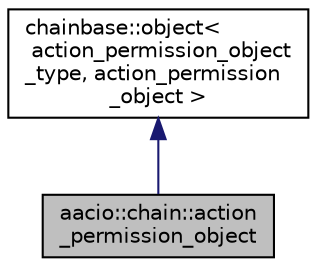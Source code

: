 digraph "aacio::chain::action_permission_object"
{
  edge [fontname="Helvetica",fontsize="10",labelfontname="Helvetica",labelfontsize="10"];
  node [fontname="Helvetica",fontsize="10",shape=record];
  Node2 [label="aacio::chain::action\l_permission_object",height=0.2,width=0.4,color="black", fillcolor="grey75", style="filled", fontcolor="black"];
  Node3 -> Node2 [dir="back",color="midnightblue",fontsize="10",style="solid"];
  Node3 [label="chainbase::object\<\l action_permission_object\l_type, action_permission\l_object \>",height=0.2,width=0.4,color="black", fillcolor="white", style="filled",URL="$structchainbase_1_1object.html"];
}
